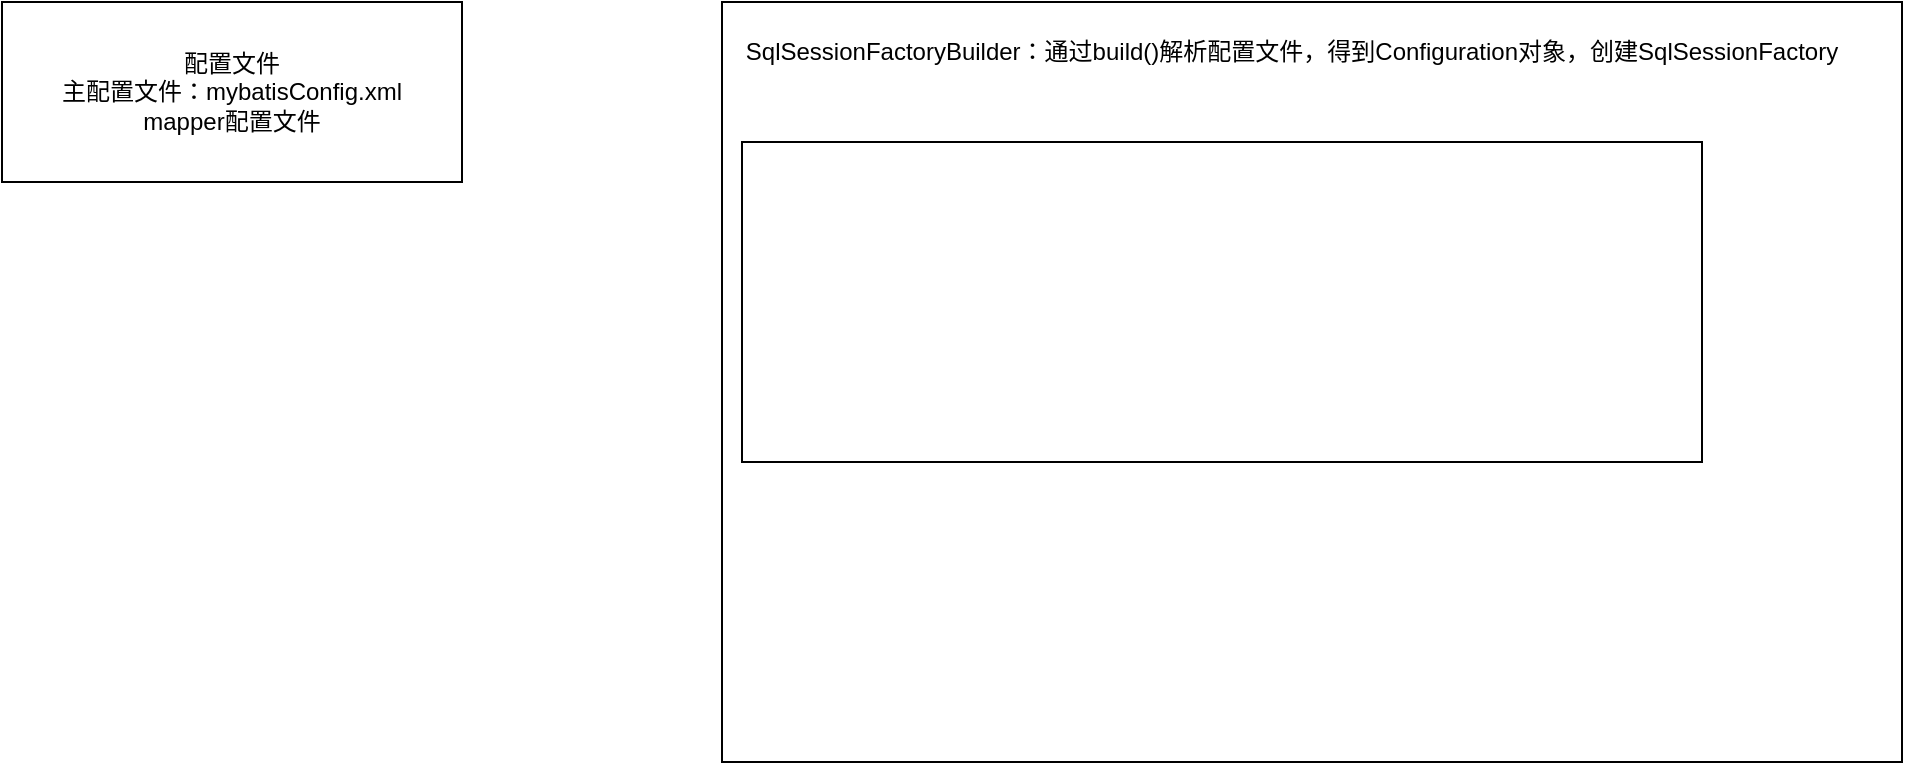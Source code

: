 <mxfile>
    <diagram id="z4ea6JTPt-Vu6G4jc7sS" name="Page-1">
        <mxGraphModel dx="1374" dy="790" grid="1" gridSize="10" guides="1" tooltips="1" connect="1" arrows="1" fold="1" page="1" pageScale="1" pageWidth="827" pageHeight="1169" math="0" shadow="0">
            <root>
                <mxCell id="0"/>
                <mxCell id="1" parent="0"/>
                <mxCell id="2" value="配置文件&lt;br style=&quot;font-size: 12px;&quot;&gt;主配置文件：mybatisConfig.xml&lt;br style=&quot;font-size: 12px;&quot;&gt;mapper配置文件" style="rounded=0;whiteSpace=wrap;html=1;fontSize=12;" vertex="1" parent="1">
                    <mxGeometry x="10" y="40" width="230" height="90" as="geometry"/>
                </mxCell>
                <mxCell id="9" value="" style="rounded=0;whiteSpace=wrap;html=1;" vertex="1" parent="1">
                    <mxGeometry x="370" y="40" width="590" height="380" as="geometry"/>
                </mxCell>
                <mxCell id="11" value="SqlSessionFactoryBuilder：通过build()解析配置文件，得到Configuration对象，创建SqlSessionFactory" style="text;html=1;strokeColor=none;fillColor=none;align=center;verticalAlign=middle;whiteSpace=wrap;rounded=0;fontSize=12;" vertex="1" parent="1">
                    <mxGeometry x="355" y="50" width="600" height="30" as="geometry"/>
                </mxCell>
                <mxCell id="12" value="" style="rounded=0;whiteSpace=wrap;html=1;fontSize=12;" vertex="1" parent="1">
                    <mxGeometry x="380" y="110" width="480" height="160" as="geometry"/>
                </mxCell>
            </root>
        </mxGraphModel>
    </diagram>
</mxfile>